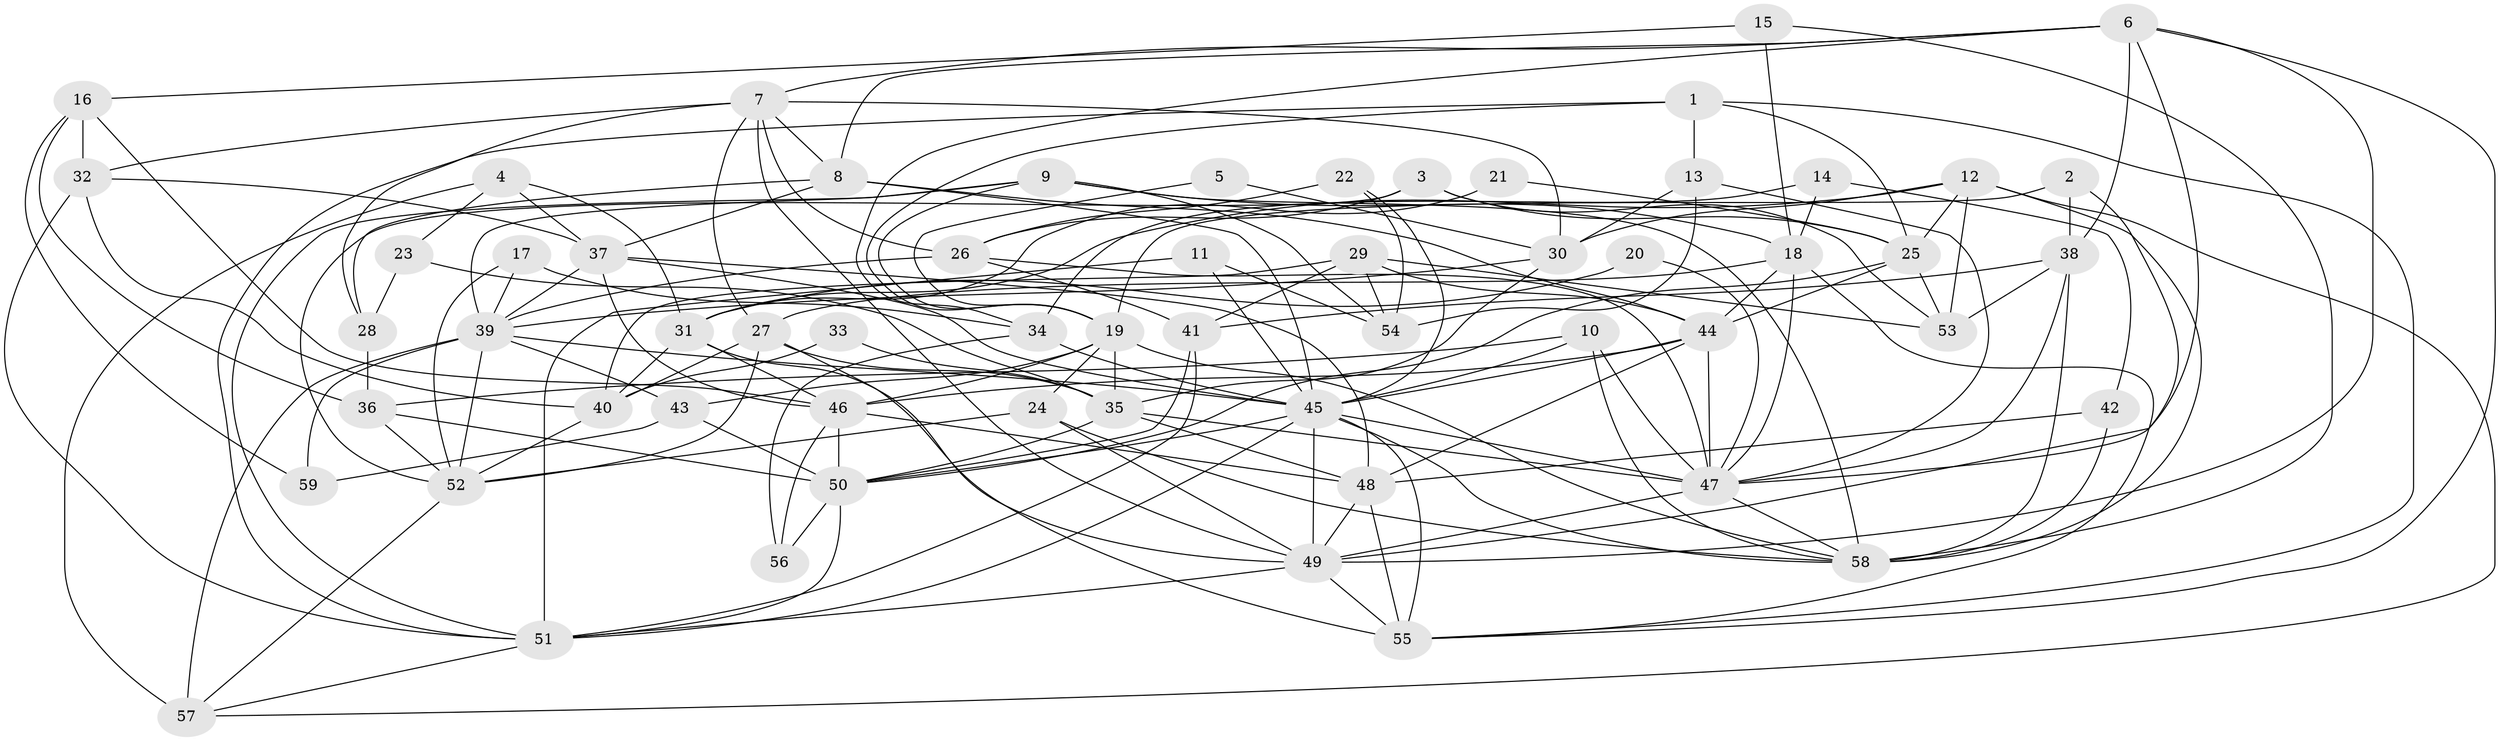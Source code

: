 // original degree distribution, {3: 0.3050847457627119, 4: 0.2627118644067797, 2: 0.11016949152542373, 6: 0.11864406779661017, 5: 0.16101694915254236, 7: 0.0423728813559322}
// Generated by graph-tools (version 1.1) at 2025/26/03/09/25 03:26:17]
// undirected, 59 vertices, 168 edges
graph export_dot {
graph [start="1"]
  node [color=gray90,style=filled];
  1;
  2;
  3;
  4;
  5;
  6;
  7;
  8;
  9;
  10;
  11;
  12;
  13;
  14;
  15;
  16;
  17;
  18;
  19;
  20;
  21;
  22;
  23;
  24;
  25;
  26;
  27;
  28;
  29;
  30;
  31;
  32;
  33;
  34;
  35;
  36;
  37;
  38;
  39;
  40;
  41;
  42;
  43;
  44;
  45;
  46;
  47;
  48;
  49;
  50;
  51;
  52;
  53;
  54;
  55;
  56;
  57;
  58;
  59;
  1 -- 13 [weight=1.0];
  1 -- 19 [weight=1.0];
  1 -- 25 [weight=1.0];
  1 -- 51 [weight=1.0];
  1 -- 55 [weight=1.0];
  2 -- 19 [weight=1.0];
  2 -- 38 [weight=1.0];
  2 -- 49 [weight=1.0];
  3 -- 25 [weight=1.0];
  3 -- 26 [weight=1.0];
  3 -- 52 [weight=1.0];
  3 -- 53 [weight=1.0];
  4 -- 23 [weight=1.0];
  4 -- 31 [weight=1.0];
  4 -- 37 [weight=1.0];
  4 -- 57 [weight=1.0];
  5 -- 19 [weight=1.0];
  5 -- 30 [weight=1.0];
  6 -- 7 [weight=1.0];
  6 -- 8 [weight=1.0];
  6 -- 34 [weight=1.0];
  6 -- 38 [weight=2.0];
  6 -- 47 [weight=1.0];
  6 -- 49 [weight=1.0];
  6 -- 55 [weight=1.0];
  7 -- 8 [weight=1.0];
  7 -- 26 [weight=1.0];
  7 -- 27 [weight=1.0];
  7 -- 28 [weight=1.0];
  7 -- 30 [weight=1.0];
  7 -- 32 [weight=1.0];
  7 -- 49 [weight=1.0];
  8 -- 28 [weight=1.0];
  8 -- 37 [weight=1.0];
  8 -- 44 [weight=1.0];
  8 -- 45 [weight=1.0];
  9 -- 18 [weight=1.0];
  9 -- 19 [weight=1.0];
  9 -- 39 [weight=1.0];
  9 -- 51 [weight=1.0];
  9 -- 54 [weight=1.0];
  9 -- 58 [weight=1.0];
  10 -- 36 [weight=1.0];
  10 -- 45 [weight=1.0];
  10 -- 47 [weight=1.0];
  10 -- 58 [weight=1.0];
  11 -- 45 [weight=1.0];
  11 -- 51 [weight=2.0];
  11 -- 54 [weight=1.0];
  12 -- 25 [weight=1.0];
  12 -- 30 [weight=1.0];
  12 -- 31 [weight=1.0];
  12 -- 53 [weight=1.0];
  12 -- 57 [weight=1.0];
  12 -- 58 [weight=1.0];
  13 -- 30 [weight=1.0];
  13 -- 47 [weight=1.0];
  13 -- 54 [weight=1.0];
  14 -- 18 [weight=1.0];
  14 -- 34 [weight=1.0];
  14 -- 42 [weight=1.0];
  15 -- 16 [weight=1.0];
  15 -- 18 [weight=1.0];
  15 -- 58 [weight=1.0];
  16 -- 32 [weight=1.0];
  16 -- 36 [weight=1.0];
  16 -- 46 [weight=1.0];
  16 -- 59 [weight=1.0];
  17 -- 34 [weight=1.0];
  17 -- 39 [weight=1.0];
  17 -- 52 [weight=1.0];
  18 -- 27 [weight=1.0];
  18 -- 44 [weight=1.0];
  18 -- 47 [weight=1.0];
  18 -- 55 [weight=1.0];
  19 -- 24 [weight=1.0];
  19 -- 35 [weight=1.0];
  19 -- 43 [weight=1.0];
  19 -- 46 [weight=1.0];
  19 -- 58 [weight=1.0];
  20 -- 31 [weight=1.0];
  20 -- 47 [weight=1.0];
  21 -- 25 [weight=1.0];
  21 -- 31 [weight=1.0];
  22 -- 26 [weight=1.0];
  22 -- 45 [weight=1.0];
  22 -- 54 [weight=1.0];
  23 -- 28 [weight=1.0];
  23 -- 35 [weight=1.0];
  24 -- 49 [weight=1.0];
  24 -- 52 [weight=1.0];
  24 -- 58 [weight=1.0];
  25 -- 44 [weight=1.0];
  25 -- 50 [weight=1.0];
  25 -- 53 [weight=1.0];
  26 -- 39 [weight=1.0];
  26 -- 41 [weight=1.0];
  26 -- 47 [weight=1.0];
  27 -- 35 [weight=1.0];
  27 -- 40 [weight=1.0];
  27 -- 52 [weight=1.0];
  27 -- 55 [weight=1.0];
  28 -- 36 [weight=1.0];
  29 -- 40 [weight=1.0];
  29 -- 41 [weight=1.0];
  29 -- 44 [weight=1.0];
  29 -- 53 [weight=2.0];
  29 -- 54 [weight=1.0];
  30 -- 35 [weight=1.0];
  30 -- 39 [weight=1.0];
  31 -- 40 [weight=1.0];
  31 -- 46 [weight=1.0];
  31 -- 49 [weight=1.0];
  32 -- 37 [weight=1.0];
  32 -- 40 [weight=1.0];
  32 -- 51 [weight=1.0];
  33 -- 35 [weight=1.0];
  33 -- 40 [weight=1.0];
  34 -- 45 [weight=1.0];
  34 -- 56 [weight=1.0];
  35 -- 47 [weight=1.0];
  35 -- 48 [weight=1.0];
  35 -- 50 [weight=1.0];
  36 -- 50 [weight=1.0];
  36 -- 52 [weight=1.0];
  37 -- 39 [weight=1.0];
  37 -- 45 [weight=1.0];
  37 -- 46 [weight=1.0];
  37 -- 48 [weight=1.0];
  38 -- 41 [weight=1.0];
  38 -- 47 [weight=1.0];
  38 -- 53 [weight=1.0];
  38 -- 58 [weight=1.0];
  39 -- 43 [weight=1.0];
  39 -- 45 [weight=1.0];
  39 -- 52 [weight=1.0];
  39 -- 57 [weight=1.0];
  39 -- 59 [weight=1.0];
  40 -- 52 [weight=1.0];
  41 -- 50 [weight=1.0];
  41 -- 51 [weight=1.0];
  42 -- 48 [weight=1.0];
  42 -- 58 [weight=1.0];
  43 -- 50 [weight=2.0];
  43 -- 59 [weight=1.0];
  44 -- 45 [weight=1.0];
  44 -- 46 [weight=1.0];
  44 -- 47 [weight=1.0];
  44 -- 48 [weight=1.0];
  45 -- 47 [weight=2.0];
  45 -- 49 [weight=1.0];
  45 -- 50 [weight=1.0];
  45 -- 51 [weight=1.0];
  45 -- 55 [weight=1.0];
  45 -- 58 [weight=1.0];
  46 -- 48 [weight=1.0];
  46 -- 50 [weight=1.0];
  46 -- 56 [weight=2.0];
  47 -- 49 [weight=1.0];
  47 -- 58 [weight=1.0];
  48 -- 49 [weight=1.0];
  48 -- 55 [weight=2.0];
  49 -- 51 [weight=1.0];
  49 -- 55 [weight=1.0];
  50 -- 51 [weight=1.0];
  50 -- 56 [weight=1.0];
  51 -- 57 [weight=1.0];
  52 -- 57 [weight=1.0];
}
